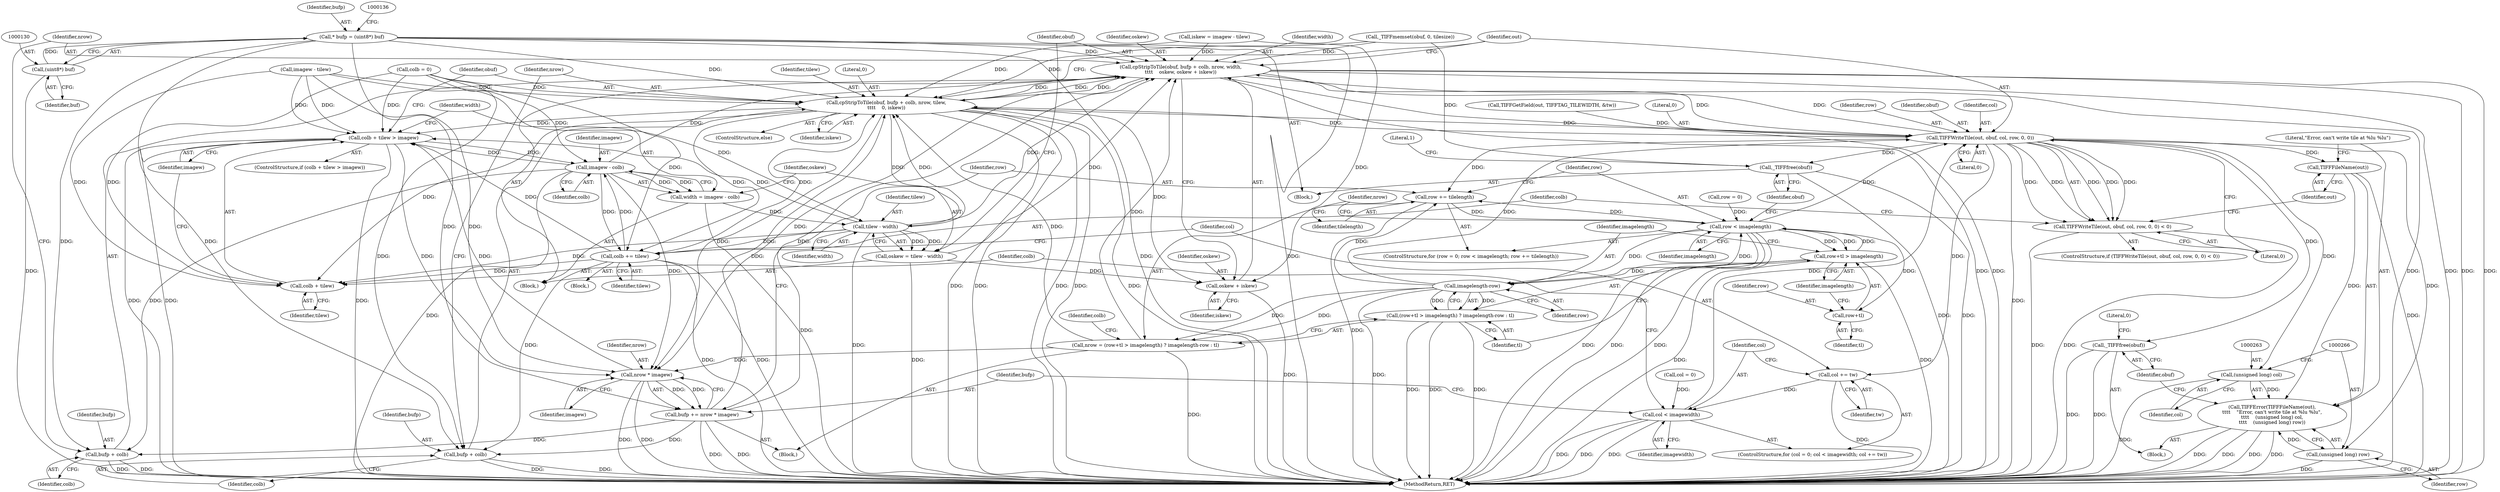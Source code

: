 digraph "1_libtiff_5ad9d8016fbb60109302d558f7edb2cb2a3bb8e3_0@pointer" {
"1000127" [label="(Call,* bufp = (uint8*) buf)"];
"1000129" [label="(Call,(uint8*) buf)"];
"1000226" [label="(Call,cpStripToTile(obuf, bufp + colb, nrow, width,\n\t\t\t\t    oskew, oskew + iskew))"];
"1000238" [label="(Call,cpStripToTile(obuf, bufp + colb, nrow, tilew,\n\t\t\t\t    0, iskew))"];
"1000208" [label="(Call,colb + tilew > imagew)"];
"1000217" [label="(Call,imagew - colb)"];
"1000215" [label="(Call,width = imagew - colb)"];
"1000223" [label="(Call,tilew - width)"];
"1000209" [label="(Call,colb + tilew)"];
"1000221" [label="(Call,oskew = tilew - width)"];
"1000234" [label="(Call,oskew + iskew)"];
"1000272" [label="(Call,colb += tilew)"];
"1000240" [label="(Call,bufp + colb)"];
"1000228" [label="(Call,bufp + colb)"];
"1000277" [label="(Call,nrow * imagew)"];
"1000275" [label="(Call,bufp += nrow * imagew)"];
"1000249" [label="(Call,TIFFWriteTile(out, obuf, col, row, 0, 0))"];
"1000174" [label="(Call,row += tilelength)"];
"1000171" [label="(Call,row < imagelength)"];
"1000182" [label="(Call,row+tl > imagelength)"];
"1000187" [label="(Call,imagelength-row)"];
"1000179" [label="(Call,nrow = (row+tl > imagelength) ? imagelength-row : tl)"];
"1000181" [label="(Call,(row+tl > imagelength) ? imagelength-row : tl)"];
"1000183" [label="(Call,row+tl)"];
"1000203" [label="(Call,col += tw)"];
"1000200" [label="(Call,col < imagewidth)"];
"1000248" [label="(Call,TIFFWriteTile(out, obuf, col, row, 0, 0) < 0)"];
"1000259" [label="(Call,TIFFFileName(out))"];
"1000258" [label="(Call,TIFFError(TIFFFileName(out),\n\t\t\t\t    \"Error, can't write tile at %lu %lu\",\n\t\t\t\t    (unsigned long) col,\n\t\t\t\t    (unsigned long) row))"];
"1000262" [label="(Call,(unsigned long) col)"];
"1000265" [label="(Call,(unsigned long) row)"];
"1000268" [label="(Call,_TIFFfree(obuf))"];
"1000280" [label="(Call,_TIFFfree(obuf))"];
"1000232" [label="(Identifier,width)"];
"1000230" [label="(Identifier,colb)"];
"1000217" [label="(Call,imagew - colb)"];
"1000177" [label="(Block,)"];
"1000181" [label="(Call,(row+tl > imagelength) ? imagelength-row : tl)"];
"1000115" [label="(Call,iskew = imagew - tilew)"];
"1000127" [label="(Call,* bufp = (uint8*) buf)"];
"1000272" [label="(Call,colb += tilew)"];
"1000201" [label="(Identifier,col)"];
"1000149" [label="(Call,_TIFFmemset(obuf, 0, tilesize))"];
"1000268" [label="(Call,_TIFFfree(obuf))"];
"1000206" [label="(Block,)"];
"1000264" [label="(Identifier,col)"];
"1000234" [label="(Call,oskew + iskew)"];
"1000209" [label="(Call,colb + tilew)"];
"1000182" [label="(Call,row+tl > imagelength)"];
"1000262" [label="(Call,(unsigned long) col)"];
"1000131" [label="(Identifier,buf)"];
"1000259" [label="(Call,TIFFFileName(out))"];
"1000211" [label="(Identifier,tilew)"];
"1000241" [label="(Identifier,bufp)"];
"1000253" [label="(Identifier,row)"];
"1000248" [label="(Call,TIFFWriteTile(out, obuf, col, row, 0, 0) < 0)"];
"1000221" [label="(Call,oskew = tilew - width)"];
"1000277" [label="(Call,nrow * imagew)"];
"1000219" [label="(Identifier,colb)"];
"1000239" [label="(Identifier,obuf)"];
"1000183" [label="(Call,row+tl)"];
"1000204" [label="(Identifier,col)"];
"1000238" [label="(Call,cpStripToTile(obuf, bufp + colb, nrow, tilew,\n\t\t\t\t    0, iskew))"];
"1000184" [label="(Identifier,row)"];
"1000226" [label="(Call,cpStripToTile(obuf, bufp + colb, nrow, width,\n\t\t\t\t    oskew, oskew + iskew))"];
"1000245" [label="(Literal,0)"];
"1000243" [label="(Identifier,nrow)"];
"1000203" [label="(Call,col += tw)"];
"1000233" [label="(Identifier,oskew)"];
"1000196" [label="(ControlStructure,for (col = 0; col < imagewidth; col += tw))"];
"1000255" [label="(Literal,0)"];
"1000187" [label="(Call,imagelength-row)"];
"1000265" [label="(Call,(unsigned long) row)"];
"1000228" [label="(Call,bufp + colb)"];
"1000225" [label="(Identifier,width)"];
"1000269" [label="(Identifier,obuf)"];
"1000190" [label="(Identifier,tl)"];
"1000251" [label="(Identifier,obuf)"];
"1000258" [label="(Call,TIFFError(TIFFFileName(out),\n\t\t\t\t    \"Error, can't write tile at %lu %lu\",\n\t\t\t\t    (unsigned long) col,\n\t\t\t\t    (unsigned long) row))"];
"1000129" [label="(Call,(uint8*) buf)"];
"1000174" [label="(Call,row += tilelength)"];
"1000167" [label="(ControlStructure,for (row = 0; row < imagelength; row += tilelength))"];
"1000223" [label="(Call,tilew - width)"];
"1000235" [label="(Identifier,oskew)"];
"1000240" [label="(Call,bufp + colb)"];
"1000242" [label="(Identifier,colb)"];
"1000168" [label="(Call,row = 0)"];
"1000215" [label="(Call,width = imagew - colb)"];
"1000188" [label="(Identifier,imagelength)"];
"1000180" [label="(Identifier,nrow)"];
"1000236" [label="(Identifier,iskew)"];
"1000208" [label="(Call,colb + tilew > imagew)"];
"1000185" [label="(Identifier,tl)"];
"1000275" [label="(Call,bufp += nrow * imagew)"];
"1000252" [label="(Identifier,col)"];
"1000218" [label="(Identifier,imagew)"];
"1000267" [label="(Identifier,row)"];
"1000193" [label="(Identifier,colb)"];
"1000279" [label="(Identifier,imagew)"];
"1000213" [label="(Block,)"];
"1000283" [label="(Literal,1)"];
"1000281" [label="(Identifier,obuf)"];
"1000200" [label="(Call,col < imagewidth)"];
"1000162" [label="(Call,TIFFGetField(out, TIFFTAG_TILEWIDTH, &tw))"];
"1000210" [label="(Identifier,colb)"];
"1000261" [label="(Literal,\"Error, can't write tile at %lu %lu\")"];
"1000117" [label="(Call,imagew - tilew)"];
"1000212" [label="(Identifier,imagew)"];
"1000276" [label="(Identifier,bufp)"];
"1000273" [label="(Identifier,colb)"];
"1000205" [label="(Identifier,tw)"];
"1000247" [label="(ControlStructure,if (TIFFWriteTile(out, obuf, col, row, 0, 0) < 0))"];
"1000192" [label="(Call,colb = 0)"];
"1000179" [label="(Call,nrow = (row+tl > imagelength) ? imagelength-row : tl)"];
"1000271" [label="(Literal,0)"];
"1000222" [label="(Identifier,oskew)"];
"1000216" [label="(Identifier,width)"];
"1000207" [label="(ControlStructure,if (colb + tilew > imagew))"];
"1000128" [label="(Identifier,bufp)"];
"1000103" [label="(Block,)"];
"1000278" [label="(Identifier,nrow)"];
"1000175" [label="(Identifier,row)"];
"1000250" [label="(Identifier,out)"];
"1000280" [label="(Call,_TIFFfree(obuf))"];
"1000227" [label="(Identifier,obuf)"];
"1000260" [label="(Identifier,out)"];
"1000224" [label="(Identifier,tilew)"];
"1000186" [label="(Identifier,imagelength)"];
"1000256" [label="(Literal,0)"];
"1000171" [label="(Call,row < imagelength)"];
"1000237" [label="(ControlStructure,else)"];
"1000202" [label="(Identifier,imagewidth)"];
"1000173" [label="(Identifier,imagelength)"];
"1000172" [label="(Identifier,row)"];
"1000246" [label="(Identifier,iskew)"];
"1000244" [label="(Identifier,tilew)"];
"1000257" [label="(Block,)"];
"1000176" [label="(Identifier,tilelength)"];
"1000197" [label="(Call,col = 0)"];
"1000284" [label="(MethodReturn,RET)"];
"1000231" [label="(Identifier,nrow)"];
"1000189" [label="(Identifier,row)"];
"1000249" [label="(Call,TIFFWriteTile(out, obuf, col, row, 0, 0))"];
"1000229" [label="(Identifier,bufp)"];
"1000254" [label="(Literal,0)"];
"1000274" [label="(Identifier,tilew)"];
"1000127" -> "1000103"  [label="AST: "];
"1000127" -> "1000129"  [label="CFG: "];
"1000128" -> "1000127"  [label="AST: "];
"1000129" -> "1000127"  [label="AST: "];
"1000136" -> "1000127"  [label="CFG: "];
"1000127" -> "1000284"  [label="DDG: "];
"1000127" -> "1000284"  [label="DDG: "];
"1000129" -> "1000127"  [label="DDG: "];
"1000127" -> "1000226"  [label="DDG: "];
"1000127" -> "1000228"  [label="DDG: "];
"1000127" -> "1000238"  [label="DDG: "];
"1000127" -> "1000240"  [label="DDG: "];
"1000127" -> "1000275"  [label="DDG: "];
"1000129" -> "1000131"  [label="CFG: "];
"1000130" -> "1000129"  [label="AST: "];
"1000131" -> "1000129"  [label="AST: "];
"1000129" -> "1000284"  [label="DDG: "];
"1000226" -> "1000213"  [label="AST: "];
"1000226" -> "1000234"  [label="CFG: "];
"1000227" -> "1000226"  [label="AST: "];
"1000228" -> "1000226"  [label="AST: "];
"1000231" -> "1000226"  [label="AST: "];
"1000232" -> "1000226"  [label="AST: "];
"1000233" -> "1000226"  [label="AST: "];
"1000234" -> "1000226"  [label="AST: "];
"1000250" -> "1000226"  [label="CFG: "];
"1000226" -> "1000284"  [label="DDG: "];
"1000226" -> "1000284"  [label="DDG: "];
"1000226" -> "1000284"  [label="DDG: "];
"1000226" -> "1000284"  [label="DDG: "];
"1000226" -> "1000284"  [label="DDG: "];
"1000226" -> "1000284"  [label="DDG: "];
"1000249" -> "1000226"  [label="DDG: "];
"1000149" -> "1000226"  [label="DDG: "];
"1000275" -> "1000226"  [label="DDG: "];
"1000217" -> "1000226"  [label="DDG: "];
"1000179" -> "1000226"  [label="DDG: "];
"1000238" -> "1000226"  [label="DDG: "];
"1000238" -> "1000226"  [label="DDG: "];
"1000223" -> "1000226"  [label="DDG: "];
"1000221" -> "1000226"  [label="DDG: "];
"1000115" -> "1000226"  [label="DDG: "];
"1000226" -> "1000238"  [label="DDG: "];
"1000226" -> "1000249"  [label="DDG: "];
"1000226" -> "1000277"  [label="DDG: "];
"1000238" -> "1000237"  [label="AST: "];
"1000238" -> "1000246"  [label="CFG: "];
"1000239" -> "1000238"  [label="AST: "];
"1000240" -> "1000238"  [label="AST: "];
"1000243" -> "1000238"  [label="AST: "];
"1000244" -> "1000238"  [label="AST: "];
"1000245" -> "1000238"  [label="AST: "];
"1000246" -> "1000238"  [label="AST: "];
"1000250" -> "1000238"  [label="CFG: "];
"1000238" -> "1000284"  [label="DDG: "];
"1000238" -> "1000284"  [label="DDG: "];
"1000238" -> "1000284"  [label="DDG: "];
"1000238" -> "1000284"  [label="DDG: "];
"1000238" -> "1000284"  [label="DDG: "];
"1000238" -> "1000208"  [label="DDG: "];
"1000238" -> "1000209"  [label="DDG: "];
"1000238" -> "1000223"  [label="DDG: "];
"1000238" -> "1000234"  [label="DDG: "];
"1000249" -> "1000238"  [label="DDG: "];
"1000149" -> "1000238"  [label="DDG: "];
"1000275" -> "1000238"  [label="DDG: "];
"1000272" -> "1000238"  [label="DDG: "];
"1000192" -> "1000238"  [label="DDG: "];
"1000179" -> "1000238"  [label="DDG: "];
"1000117" -> "1000238"  [label="DDG: "];
"1000223" -> "1000238"  [label="DDG: "];
"1000115" -> "1000238"  [label="DDG: "];
"1000238" -> "1000249"  [label="DDG: "];
"1000238" -> "1000272"  [label="DDG: "];
"1000238" -> "1000277"  [label="DDG: "];
"1000208" -> "1000207"  [label="AST: "];
"1000208" -> "1000212"  [label="CFG: "];
"1000209" -> "1000208"  [label="AST: "];
"1000212" -> "1000208"  [label="AST: "];
"1000216" -> "1000208"  [label="CFG: "];
"1000239" -> "1000208"  [label="CFG: "];
"1000208" -> "1000284"  [label="DDG: "];
"1000208" -> "1000284"  [label="DDG: "];
"1000208" -> "1000284"  [label="DDG: "];
"1000272" -> "1000208"  [label="DDG: "];
"1000192" -> "1000208"  [label="DDG: "];
"1000117" -> "1000208"  [label="DDG: "];
"1000117" -> "1000208"  [label="DDG: "];
"1000223" -> "1000208"  [label="DDG: "];
"1000217" -> "1000208"  [label="DDG: "];
"1000277" -> "1000208"  [label="DDG: "];
"1000208" -> "1000217"  [label="DDG: "];
"1000208" -> "1000277"  [label="DDG: "];
"1000217" -> "1000215"  [label="AST: "];
"1000217" -> "1000219"  [label="CFG: "];
"1000218" -> "1000217"  [label="AST: "];
"1000219" -> "1000217"  [label="AST: "];
"1000215" -> "1000217"  [label="CFG: "];
"1000217" -> "1000284"  [label="DDG: "];
"1000217" -> "1000215"  [label="DDG: "];
"1000217" -> "1000215"  [label="DDG: "];
"1000272" -> "1000217"  [label="DDG: "];
"1000192" -> "1000217"  [label="DDG: "];
"1000217" -> "1000228"  [label="DDG: "];
"1000217" -> "1000272"  [label="DDG: "];
"1000217" -> "1000277"  [label="DDG: "];
"1000215" -> "1000213"  [label="AST: "];
"1000216" -> "1000215"  [label="AST: "];
"1000222" -> "1000215"  [label="CFG: "];
"1000215" -> "1000284"  [label="DDG: "];
"1000215" -> "1000223"  [label="DDG: "];
"1000223" -> "1000221"  [label="AST: "];
"1000223" -> "1000225"  [label="CFG: "];
"1000224" -> "1000223"  [label="AST: "];
"1000225" -> "1000223"  [label="AST: "];
"1000221" -> "1000223"  [label="CFG: "];
"1000223" -> "1000284"  [label="DDG: "];
"1000223" -> "1000209"  [label="DDG: "];
"1000223" -> "1000221"  [label="DDG: "];
"1000223" -> "1000221"  [label="DDG: "];
"1000117" -> "1000223"  [label="DDG: "];
"1000223" -> "1000272"  [label="DDG: "];
"1000209" -> "1000211"  [label="CFG: "];
"1000210" -> "1000209"  [label="AST: "];
"1000211" -> "1000209"  [label="AST: "];
"1000212" -> "1000209"  [label="CFG: "];
"1000272" -> "1000209"  [label="DDG: "];
"1000192" -> "1000209"  [label="DDG: "];
"1000117" -> "1000209"  [label="DDG: "];
"1000221" -> "1000213"  [label="AST: "];
"1000222" -> "1000221"  [label="AST: "];
"1000227" -> "1000221"  [label="CFG: "];
"1000221" -> "1000284"  [label="DDG: "];
"1000221" -> "1000234"  [label="DDG: "];
"1000234" -> "1000236"  [label="CFG: "];
"1000235" -> "1000234"  [label="AST: "];
"1000236" -> "1000234"  [label="AST: "];
"1000234" -> "1000284"  [label="DDG: "];
"1000115" -> "1000234"  [label="DDG: "];
"1000272" -> "1000206"  [label="AST: "];
"1000272" -> "1000274"  [label="CFG: "];
"1000273" -> "1000272"  [label="AST: "];
"1000274" -> "1000272"  [label="AST: "];
"1000204" -> "1000272"  [label="CFG: "];
"1000272" -> "1000284"  [label="DDG: "];
"1000272" -> "1000284"  [label="DDG: "];
"1000272" -> "1000240"  [label="DDG: "];
"1000192" -> "1000272"  [label="DDG: "];
"1000240" -> "1000242"  [label="CFG: "];
"1000241" -> "1000240"  [label="AST: "];
"1000242" -> "1000240"  [label="AST: "];
"1000243" -> "1000240"  [label="CFG: "];
"1000240" -> "1000284"  [label="DDG: "];
"1000240" -> "1000284"  [label="DDG: "];
"1000275" -> "1000240"  [label="DDG: "];
"1000192" -> "1000240"  [label="DDG: "];
"1000228" -> "1000230"  [label="CFG: "];
"1000229" -> "1000228"  [label="AST: "];
"1000230" -> "1000228"  [label="AST: "];
"1000231" -> "1000228"  [label="CFG: "];
"1000228" -> "1000284"  [label="DDG: "];
"1000228" -> "1000284"  [label="DDG: "];
"1000275" -> "1000228"  [label="DDG: "];
"1000277" -> "1000275"  [label="AST: "];
"1000277" -> "1000279"  [label="CFG: "];
"1000278" -> "1000277"  [label="AST: "];
"1000279" -> "1000277"  [label="AST: "];
"1000275" -> "1000277"  [label="CFG: "];
"1000277" -> "1000284"  [label="DDG: "];
"1000277" -> "1000284"  [label="DDG: "];
"1000277" -> "1000275"  [label="DDG: "];
"1000277" -> "1000275"  [label="DDG: "];
"1000179" -> "1000277"  [label="DDG: "];
"1000117" -> "1000277"  [label="DDG: "];
"1000275" -> "1000177"  [label="AST: "];
"1000276" -> "1000275"  [label="AST: "];
"1000175" -> "1000275"  [label="CFG: "];
"1000275" -> "1000284"  [label="DDG: "];
"1000275" -> "1000284"  [label="DDG: "];
"1000249" -> "1000248"  [label="AST: "];
"1000249" -> "1000255"  [label="CFG: "];
"1000250" -> "1000249"  [label="AST: "];
"1000251" -> "1000249"  [label="AST: "];
"1000252" -> "1000249"  [label="AST: "];
"1000253" -> "1000249"  [label="AST: "];
"1000254" -> "1000249"  [label="AST: "];
"1000255" -> "1000249"  [label="AST: "];
"1000256" -> "1000249"  [label="CFG: "];
"1000249" -> "1000284"  [label="DDG: "];
"1000249" -> "1000174"  [label="DDG: "];
"1000249" -> "1000203"  [label="DDG: "];
"1000249" -> "1000248"  [label="DDG: "];
"1000249" -> "1000248"  [label="DDG: "];
"1000249" -> "1000248"  [label="DDG: "];
"1000249" -> "1000248"  [label="DDG: "];
"1000249" -> "1000248"  [label="DDG: "];
"1000162" -> "1000249"  [label="DDG: "];
"1000200" -> "1000249"  [label="DDG: "];
"1000187" -> "1000249"  [label="DDG: "];
"1000171" -> "1000249"  [label="DDG: "];
"1000249" -> "1000259"  [label="DDG: "];
"1000249" -> "1000262"  [label="DDG: "];
"1000249" -> "1000265"  [label="DDG: "];
"1000249" -> "1000268"  [label="DDG: "];
"1000249" -> "1000280"  [label="DDG: "];
"1000174" -> "1000167"  [label="AST: "];
"1000174" -> "1000176"  [label="CFG: "];
"1000175" -> "1000174"  [label="AST: "];
"1000176" -> "1000174"  [label="AST: "];
"1000172" -> "1000174"  [label="CFG: "];
"1000174" -> "1000284"  [label="DDG: "];
"1000174" -> "1000171"  [label="DDG: "];
"1000187" -> "1000174"  [label="DDG: "];
"1000171" -> "1000174"  [label="DDG: "];
"1000171" -> "1000167"  [label="AST: "];
"1000171" -> "1000173"  [label="CFG: "];
"1000172" -> "1000171"  [label="AST: "];
"1000173" -> "1000171"  [label="AST: "];
"1000180" -> "1000171"  [label="CFG: "];
"1000281" -> "1000171"  [label="CFG: "];
"1000171" -> "1000284"  [label="DDG: "];
"1000171" -> "1000284"  [label="DDG: "];
"1000171" -> "1000284"  [label="DDG: "];
"1000168" -> "1000171"  [label="DDG: "];
"1000187" -> "1000171"  [label="DDG: "];
"1000182" -> "1000171"  [label="DDG: "];
"1000171" -> "1000182"  [label="DDG: "];
"1000171" -> "1000182"  [label="DDG: "];
"1000171" -> "1000183"  [label="DDG: "];
"1000171" -> "1000187"  [label="DDG: "];
"1000182" -> "1000181"  [label="AST: "];
"1000182" -> "1000186"  [label="CFG: "];
"1000183" -> "1000182"  [label="AST: "];
"1000186" -> "1000182"  [label="AST: "];
"1000188" -> "1000182"  [label="CFG: "];
"1000190" -> "1000182"  [label="CFG: "];
"1000182" -> "1000284"  [label="DDG: "];
"1000182" -> "1000284"  [label="DDG: "];
"1000182" -> "1000187"  [label="DDG: "];
"1000187" -> "1000181"  [label="AST: "];
"1000187" -> "1000189"  [label="CFG: "];
"1000188" -> "1000187"  [label="AST: "];
"1000189" -> "1000187"  [label="AST: "];
"1000181" -> "1000187"  [label="CFG: "];
"1000187" -> "1000284"  [label="DDG: "];
"1000187" -> "1000179"  [label="DDG: "];
"1000187" -> "1000179"  [label="DDG: "];
"1000187" -> "1000181"  [label="DDG: "];
"1000187" -> "1000181"  [label="DDG: "];
"1000179" -> "1000177"  [label="AST: "];
"1000179" -> "1000181"  [label="CFG: "];
"1000180" -> "1000179"  [label="AST: "];
"1000181" -> "1000179"  [label="AST: "];
"1000193" -> "1000179"  [label="CFG: "];
"1000179" -> "1000284"  [label="DDG: "];
"1000181" -> "1000190"  [label="CFG: "];
"1000190" -> "1000181"  [label="AST: "];
"1000181" -> "1000284"  [label="DDG: "];
"1000181" -> "1000284"  [label="DDG: "];
"1000181" -> "1000284"  [label="DDG: "];
"1000183" -> "1000185"  [label="CFG: "];
"1000184" -> "1000183"  [label="AST: "];
"1000185" -> "1000183"  [label="AST: "];
"1000186" -> "1000183"  [label="CFG: "];
"1000203" -> "1000196"  [label="AST: "];
"1000203" -> "1000205"  [label="CFG: "];
"1000204" -> "1000203"  [label="AST: "];
"1000205" -> "1000203"  [label="AST: "];
"1000201" -> "1000203"  [label="CFG: "];
"1000203" -> "1000284"  [label="DDG: "];
"1000203" -> "1000200"  [label="DDG: "];
"1000200" -> "1000196"  [label="AST: "];
"1000200" -> "1000202"  [label="CFG: "];
"1000201" -> "1000200"  [label="AST: "];
"1000202" -> "1000200"  [label="AST: "];
"1000210" -> "1000200"  [label="CFG: "];
"1000276" -> "1000200"  [label="CFG: "];
"1000200" -> "1000284"  [label="DDG: "];
"1000200" -> "1000284"  [label="DDG: "];
"1000200" -> "1000284"  [label="DDG: "];
"1000197" -> "1000200"  [label="DDG: "];
"1000248" -> "1000247"  [label="AST: "];
"1000248" -> "1000256"  [label="CFG: "];
"1000256" -> "1000248"  [label="AST: "];
"1000260" -> "1000248"  [label="CFG: "];
"1000273" -> "1000248"  [label="CFG: "];
"1000248" -> "1000284"  [label="DDG: "];
"1000248" -> "1000284"  [label="DDG: "];
"1000259" -> "1000258"  [label="AST: "];
"1000259" -> "1000260"  [label="CFG: "];
"1000260" -> "1000259"  [label="AST: "];
"1000261" -> "1000259"  [label="CFG: "];
"1000259" -> "1000284"  [label="DDG: "];
"1000259" -> "1000258"  [label="DDG: "];
"1000258" -> "1000257"  [label="AST: "];
"1000258" -> "1000265"  [label="CFG: "];
"1000261" -> "1000258"  [label="AST: "];
"1000262" -> "1000258"  [label="AST: "];
"1000265" -> "1000258"  [label="AST: "];
"1000269" -> "1000258"  [label="CFG: "];
"1000258" -> "1000284"  [label="DDG: "];
"1000258" -> "1000284"  [label="DDG: "];
"1000258" -> "1000284"  [label="DDG: "];
"1000258" -> "1000284"  [label="DDG: "];
"1000262" -> "1000258"  [label="DDG: "];
"1000265" -> "1000258"  [label="DDG: "];
"1000262" -> "1000264"  [label="CFG: "];
"1000263" -> "1000262"  [label="AST: "];
"1000264" -> "1000262"  [label="AST: "];
"1000266" -> "1000262"  [label="CFG: "];
"1000262" -> "1000284"  [label="DDG: "];
"1000265" -> "1000267"  [label="CFG: "];
"1000266" -> "1000265"  [label="AST: "];
"1000267" -> "1000265"  [label="AST: "];
"1000265" -> "1000284"  [label="DDG: "];
"1000268" -> "1000257"  [label="AST: "];
"1000268" -> "1000269"  [label="CFG: "];
"1000269" -> "1000268"  [label="AST: "];
"1000271" -> "1000268"  [label="CFG: "];
"1000268" -> "1000284"  [label="DDG: "];
"1000268" -> "1000284"  [label="DDG: "];
"1000280" -> "1000103"  [label="AST: "];
"1000280" -> "1000281"  [label="CFG: "];
"1000281" -> "1000280"  [label="AST: "];
"1000283" -> "1000280"  [label="CFG: "];
"1000280" -> "1000284"  [label="DDG: "];
"1000280" -> "1000284"  [label="DDG: "];
"1000149" -> "1000280"  [label="DDG: "];
}
